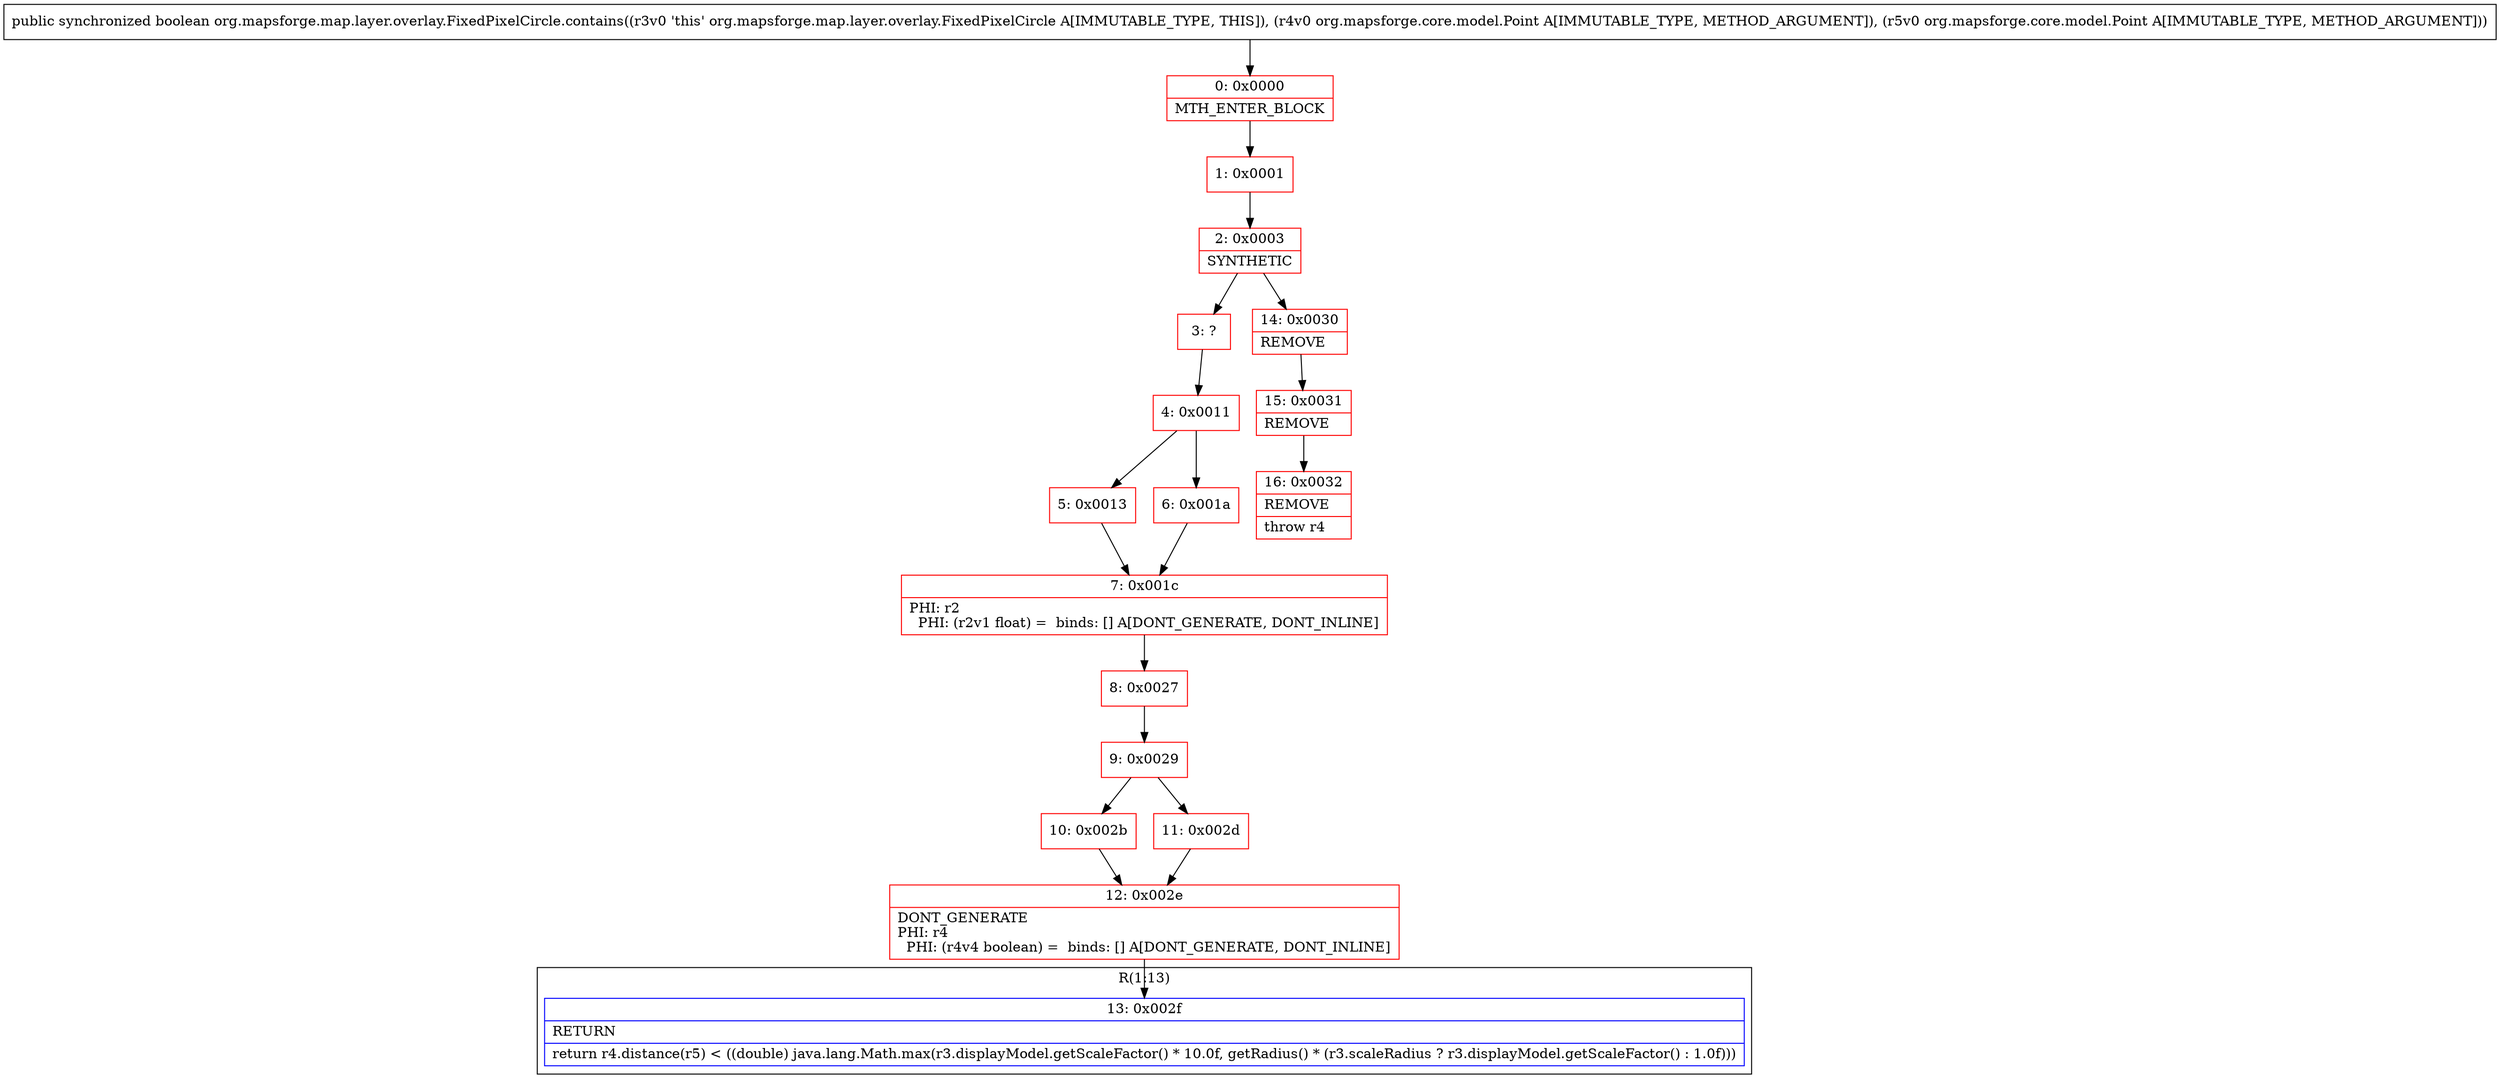digraph "CFG fororg.mapsforge.map.layer.overlay.FixedPixelCircle.contains(Lorg\/mapsforge\/core\/model\/Point;Lorg\/mapsforge\/core\/model\/Point;)Z" {
subgraph cluster_Region_1750608516 {
label = "R(1:13)";
node [shape=record,color=blue];
Node_13 [shape=record,label="{13\:\ 0x002f|RETURN\l|return r4.distance(r5) \< ((double) java.lang.Math.max(r3.displayModel.getScaleFactor() * 10.0f, getRadius() * (r3.scaleRadius ? r3.displayModel.getScaleFactor() : 1.0f)))\l}"];
}
Node_0 [shape=record,color=red,label="{0\:\ 0x0000|MTH_ENTER_BLOCK\l}"];
Node_1 [shape=record,color=red,label="{1\:\ 0x0001}"];
Node_2 [shape=record,color=red,label="{2\:\ 0x0003|SYNTHETIC\l}"];
Node_3 [shape=record,color=red,label="{3\:\ ?}"];
Node_4 [shape=record,color=red,label="{4\:\ 0x0011}"];
Node_5 [shape=record,color=red,label="{5\:\ 0x0013}"];
Node_6 [shape=record,color=red,label="{6\:\ 0x001a}"];
Node_7 [shape=record,color=red,label="{7\:\ 0x001c|PHI: r2 \l  PHI: (r2v1 float) =  binds: [] A[DONT_GENERATE, DONT_INLINE]\l}"];
Node_8 [shape=record,color=red,label="{8\:\ 0x0027}"];
Node_9 [shape=record,color=red,label="{9\:\ 0x0029}"];
Node_10 [shape=record,color=red,label="{10\:\ 0x002b}"];
Node_11 [shape=record,color=red,label="{11\:\ 0x002d}"];
Node_12 [shape=record,color=red,label="{12\:\ 0x002e|DONT_GENERATE\lPHI: r4 \l  PHI: (r4v4 boolean) =  binds: [] A[DONT_GENERATE, DONT_INLINE]\l}"];
Node_14 [shape=record,color=red,label="{14\:\ 0x0030|REMOVE\l}"];
Node_15 [shape=record,color=red,label="{15\:\ 0x0031|REMOVE\l}"];
Node_16 [shape=record,color=red,label="{16\:\ 0x0032|REMOVE\l|throw r4\l}"];
MethodNode[shape=record,label="{public synchronized boolean org.mapsforge.map.layer.overlay.FixedPixelCircle.contains((r3v0 'this' org.mapsforge.map.layer.overlay.FixedPixelCircle A[IMMUTABLE_TYPE, THIS]), (r4v0 org.mapsforge.core.model.Point A[IMMUTABLE_TYPE, METHOD_ARGUMENT]), (r5v0 org.mapsforge.core.model.Point A[IMMUTABLE_TYPE, METHOD_ARGUMENT])) }"];
MethodNode -> Node_0;
Node_0 -> Node_1;
Node_1 -> Node_2;
Node_2 -> Node_3;
Node_2 -> Node_14;
Node_3 -> Node_4;
Node_4 -> Node_5;
Node_4 -> Node_6;
Node_5 -> Node_7;
Node_6 -> Node_7;
Node_7 -> Node_8;
Node_8 -> Node_9;
Node_9 -> Node_10;
Node_9 -> Node_11;
Node_10 -> Node_12;
Node_11 -> Node_12;
Node_12 -> Node_13;
Node_14 -> Node_15;
Node_15 -> Node_16;
}

